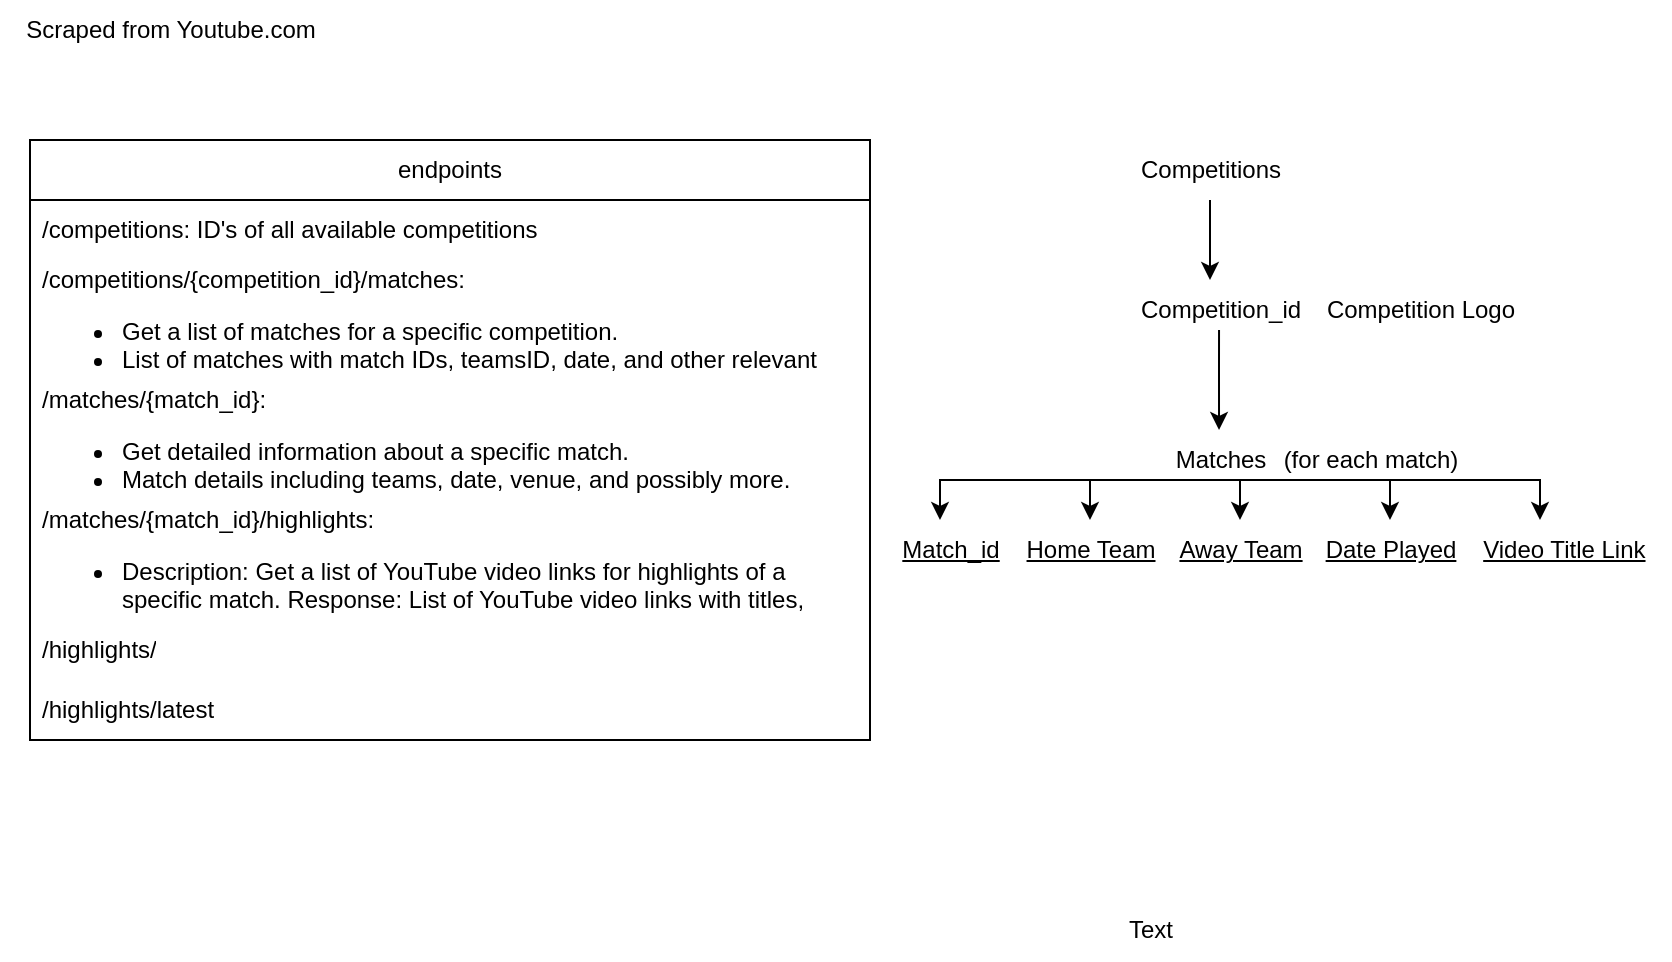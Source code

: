 <mxfile version="21.1.4" type="device">
  <diagram name="Page-1" id="bUL_WEDjJb8lwmxPnRnh">
    <mxGraphModel dx="729" dy="355" grid="1" gridSize="10" guides="1" tooltips="1" connect="1" arrows="1" fold="1" page="1" pageScale="1" pageWidth="850" pageHeight="1100" math="0" shadow="0">
      <root>
        <mxCell id="0" />
        <mxCell id="1" parent="0" />
        <mxCell id="DYm5wCU3bIQrM664g-3_-1" value="Scraped from Youtube.com&lt;br&gt;" style="text;html=1;align=center;verticalAlign=middle;resizable=0;points=[];autosize=1;strokeColor=none;fillColor=none;" vertex="1" parent="1">
          <mxGeometry x="70" width="170" height="30" as="geometry" />
        </mxCell>
        <mxCell id="DYm5wCU3bIQrM664g-3_-6" value="endpoints" style="swimlane;fontStyle=0;childLayout=stackLayout;horizontal=1;startSize=30;horizontalStack=0;resizeParent=1;resizeParentMax=0;resizeLast=0;collapsible=1;marginBottom=0;whiteSpace=wrap;html=1;" vertex="1" parent="1">
          <mxGeometry x="85" y="70" width="420" height="300" as="geometry" />
        </mxCell>
        <mxCell id="DYm5wCU3bIQrM664g-3_-7" value="/competitions: ID&#39;s of all available competitions" style="text;strokeColor=none;fillColor=none;align=left;verticalAlign=middle;spacingLeft=4;spacingRight=4;overflow=hidden;points=[[0,0.5],[1,0.5]];portConstraint=eastwest;rotatable=0;whiteSpace=wrap;html=1;" vertex="1" parent="DYm5wCU3bIQrM664g-3_-6">
          <mxGeometry y="30" width="420" height="30" as="geometry" />
        </mxCell>
        <mxCell id="DYm5wCU3bIQrM664g-3_-8" value="/competitions/{competition_id}/matches: &lt;br&gt;&lt;ul&gt;&lt;li&gt;Get a list of matches for a specific competition.&amp;nbsp;&lt;/li&gt;&lt;li&gt;List of matches with match IDs, teamsID, date, and other relevant details.&amp;nbsp;&lt;/li&gt;&lt;/ul&gt;" style="text;strokeColor=none;fillColor=none;align=left;verticalAlign=middle;spacingLeft=4;spacingRight=4;overflow=hidden;points=[[0,0.5],[1,0.5]];portConstraint=eastwest;rotatable=0;whiteSpace=wrap;html=1;" vertex="1" parent="DYm5wCU3bIQrM664g-3_-6">
          <mxGeometry y="60" width="420" height="60" as="geometry" />
        </mxCell>
        <mxCell id="DYm5wCU3bIQrM664g-3_-9" value="/matches/{match_id}:&lt;br&gt;&lt;ul&gt;&lt;li&gt;&lt;span style=&quot;background-color: initial;&quot;&gt;Get detailed information about a specific match.&lt;/span&gt;&lt;/li&gt;&lt;li&gt;&lt;span style=&quot;background-color: initial;&quot;&gt;Match details including teams, date, venue, and possibly more.&lt;/span&gt;&lt;/li&gt;&lt;/ul&gt;" style="text;strokeColor=none;fillColor=none;align=left;verticalAlign=middle;spacingLeft=4;spacingRight=4;overflow=hidden;points=[[0,0.5],[1,0.5]];portConstraint=eastwest;rotatable=0;whiteSpace=wrap;html=1;" vertex="1" parent="DYm5wCU3bIQrM664g-3_-6">
          <mxGeometry y="120" width="420" height="60" as="geometry" />
        </mxCell>
        <mxCell id="DYm5wCU3bIQrM664g-3_-11" value="&lt;span style=&quot;background-color: initial;&quot;&gt;/matches/{match_id}/highlights:&amp;nbsp;&lt;br&gt;&lt;ul&gt;&lt;li&gt;&lt;span style=&quot;background-color: initial;&quot;&gt;Description: Get a list of YouTube video links for highlights of a specific match. Response: List of YouTube video links with titles, URLs, and possibly durations.&lt;/span&gt;&lt;/li&gt;&lt;/ul&gt;&lt;/span&gt;" style="text;strokeColor=none;fillColor=none;align=left;verticalAlign=middle;spacingLeft=4;spacingRight=4;overflow=hidden;points=[[0,0.5],[1,0.5]];portConstraint=eastwest;rotatable=0;whiteSpace=wrap;html=1;" vertex="1" parent="DYm5wCU3bIQrM664g-3_-6">
          <mxGeometry y="180" width="420" height="60" as="geometry" />
        </mxCell>
        <mxCell id="DYm5wCU3bIQrM664g-3_-12" value="/highlights/" style="text;strokeColor=none;fillColor=none;align=left;verticalAlign=middle;spacingLeft=4;spacingRight=4;overflow=hidden;points=[[0,0.5],[1,0.5]];portConstraint=eastwest;rotatable=0;whiteSpace=wrap;html=1;" vertex="1" parent="DYm5wCU3bIQrM664g-3_-6">
          <mxGeometry y="240" width="420" height="30" as="geometry" />
        </mxCell>
        <mxCell id="DYm5wCU3bIQrM664g-3_-13" value="/highlights/latest" style="text;strokeColor=none;fillColor=none;align=left;verticalAlign=middle;spacingLeft=4;spacingRight=4;overflow=hidden;points=[[0,0.5],[1,0.5]];portConstraint=eastwest;rotatable=0;whiteSpace=wrap;html=1;" vertex="1" parent="DYm5wCU3bIQrM664g-3_-6">
          <mxGeometry y="270" width="420" height="30" as="geometry" />
        </mxCell>
        <mxCell id="DYm5wCU3bIQrM664g-3_-15" value="Competitions" style="text;html=1;align=center;verticalAlign=middle;resizable=0;points=[];autosize=1;strokeColor=none;fillColor=none;" vertex="1" parent="1">
          <mxGeometry x="630" y="70" width="90" height="30" as="geometry" />
        </mxCell>
        <mxCell id="DYm5wCU3bIQrM664g-3_-19" value="" style="edgeStyle=orthogonalEdgeStyle;rounded=0;orthogonalLoop=1;jettySize=auto;html=1;" edge="1" parent="1">
          <mxGeometry relative="1" as="geometry">
            <mxPoint x="679.52" y="165" as="sourcePoint" />
            <mxPoint x="679.52" y="215" as="targetPoint" />
            <Array as="points">
              <mxPoint x="679" y="185" />
              <mxPoint x="679" y="185" />
            </Array>
          </mxGeometry>
        </mxCell>
        <mxCell id="DYm5wCU3bIQrM664g-3_-32" value="" style="edgeStyle=orthogonalEdgeStyle;rounded=0;orthogonalLoop=1;jettySize=auto;html=1;" edge="1" parent="1" source="DYm5wCU3bIQrM664g-3_-18" target="DYm5wCU3bIQrM664g-3_-27">
          <mxGeometry relative="1" as="geometry">
            <Array as="points">
              <mxPoint x="615" y="240" />
            </Array>
          </mxGeometry>
        </mxCell>
        <mxCell id="DYm5wCU3bIQrM664g-3_-18" value="Matches" style="text;html=1;align=center;verticalAlign=middle;resizable=0;points=[];autosize=1;strokeColor=none;fillColor=none;" vertex="1" parent="1">
          <mxGeometry x="645" y="215" width="70" height="30" as="geometry" />
        </mxCell>
        <mxCell id="DYm5wCU3bIQrM664g-3_-20" value="" style="edgeStyle=orthogonalEdgeStyle;rounded=0;orthogonalLoop=1;jettySize=auto;html=1;" edge="1" parent="1" source="DYm5wCU3bIQrM664g-3_-15" target="DYm5wCU3bIQrM664g-3_-16">
          <mxGeometry relative="1" as="geometry">
            <mxPoint x="675" y="100" as="sourcePoint" />
            <mxPoint x="705" y="148" as="targetPoint" />
            <Array as="points">
              <mxPoint x="675" y="125" />
              <mxPoint x="675" y="125" />
            </Array>
          </mxGeometry>
        </mxCell>
        <mxCell id="DYm5wCU3bIQrM664g-3_-16" value="Competition_id" style="text;html=1;align=center;verticalAlign=middle;resizable=0;points=[];autosize=1;strokeColor=none;fillColor=none;" vertex="1" parent="1">
          <mxGeometry x="630" y="140" width="100" height="30" as="geometry" />
        </mxCell>
        <mxCell id="DYm5wCU3bIQrM664g-3_-21" value="&lt;u&gt;Match_id&lt;/u&gt;" style="text;html=1;align=center;verticalAlign=middle;resizable=0;points=[];autosize=1;strokeColor=none;fillColor=none;" vertex="1" parent="1">
          <mxGeometry x="510" y="260" width="70" height="30" as="geometry" />
        </mxCell>
        <mxCell id="DYm5wCU3bIQrM664g-3_-23" value="(for each match)" style="text;html=1;align=center;verticalAlign=middle;resizable=0;points=[];autosize=1;strokeColor=none;fillColor=none;" vertex="1" parent="1">
          <mxGeometry x="700" y="215" width="110" height="30" as="geometry" />
        </mxCell>
        <mxCell id="DYm5wCU3bIQrM664g-3_-24" value="Text" style="text;html=1;align=center;verticalAlign=middle;resizable=0;points=[];autosize=1;strokeColor=none;fillColor=none;" vertex="1" parent="1">
          <mxGeometry x="620" y="450" width="50" height="30" as="geometry" />
        </mxCell>
        <mxCell id="DYm5wCU3bIQrM664g-3_-27" value="&lt;u&gt;Home Team&lt;/u&gt;" style="text;html=1;align=center;verticalAlign=middle;resizable=0;points=[];autosize=1;strokeColor=none;fillColor=none;" vertex="1" parent="1">
          <mxGeometry x="570" y="260" width="90" height="30" as="geometry" />
        </mxCell>
        <mxCell id="DYm5wCU3bIQrM664g-3_-28" value="&lt;u&gt;Away Team&lt;/u&gt;" style="text;html=1;align=center;verticalAlign=middle;resizable=0;points=[];autosize=1;strokeColor=none;fillColor=none;" vertex="1" parent="1">
          <mxGeometry x="645" y="260" width="90" height="30" as="geometry" />
        </mxCell>
        <mxCell id="DYm5wCU3bIQrM664g-3_-29" value="&lt;u&gt;Date Played&lt;/u&gt;" style="text;html=1;align=center;verticalAlign=middle;resizable=0;points=[];autosize=1;strokeColor=none;fillColor=none;" vertex="1" parent="1">
          <mxGeometry x="720" y="260" width="90" height="30" as="geometry" />
        </mxCell>
        <mxCell id="DYm5wCU3bIQrM664g-3_-30" value="&amp;nbsp; &amp;nbsp; &lt;u&gt;Video Title Link&lt;/u&gt;" style="text;html=1;align=center;verticalAlign=middle;resizable=0;points=[];autosize=1;strokeColor=none;fillColor=none;" vertex="1" parent="1">
          <mxGeometry x="785" y="260" width="120" height="30" as="geometry" />
        </mxCell>
        <mxCell id="DYm5wCU3bIQrM664g-3_-33" value="" style="endArrow=classic;html=1;rounded=0;" edge="1" parent="1">
          <mxGeometry width="50" height="50" relative="1" as="geometry">
            <mxPoint x="640" y="240" as="sourcePoint" />
            <mxPoint x="690" y="260" as="targetPoint" />
            <Array as="points">
              <mxPoint x="690" y="240" />
            </Array>
          </mxGeometry>
        </mxCell>
        <mxCell id="DYm5wCU3bIQrM664g-3_-34" value="" style="edgeStyle=orthogonalEdgeStyle;rounded=0;orthogonalLoop=1;jettySize=auto;html=1;" edge="1" parent="1" source="DYm5wCU3bIQrM664g-3_-18">
          <mxGeometry relative="1" as="geometry">
            <mxPoint x="570" y="240" as="sourcePoint" />
            <mxPoint x="540" y="260" as="targetPoint" />
            <Array as="points">
              <mxPoint x="540" y="240" />
            </Array>
          </mxGeometry>
        </mxCell>
        <mxCell id="DYm5wCU3bIQrM664g-3_-36" value="" style="endArrow=classic;html=1;rounded=0;" edge="1" parent="1">
          <mxGeometry width="50" height="50" relative="1" as="geometry">
            <mxPoint x="690" y="240" as="sourcePoint" />
            <mxPoint x="765" y="260" as="targetPoint" />
            <Array as="points">
              <mxPoint x="765" y="240" />
            </Array>
          </mxGeometry>
        </mxCell>
        <mxCell id="DYm5wCU3bIQrM664g-3_-37" value="" style="endArrow=classic;html=1;rounded=0;" edge="1" parent="1">
          <mxGeometry width="50" height="50" relative="1" as="geometry">
            <mxPoint x="760" y="240" as="sourcePoint" />
            <mxPoint x="840" y="260" as="targetPoint" />
            <Array as="points">
              <mxPoint x="840" y="240" />
            </Array>
          </mxGeometry>
        </mxCell>
        <mxCell id="DYm5wCU3bIQrM664g-3_-38" value="Competition Logo" style="text;html=1;align=center;verticalAlign=middle;resizable=0;points=[];autosize=1;strokeColor=none;fillColor=none;" vertex="1" parent="1">
          <mxGeometry x="720" y="140" width="120" height="30" as="geometry" />
        </mxCell>
      </root>
    </mxGraphModel>
  </diagram>
</mxfile>
